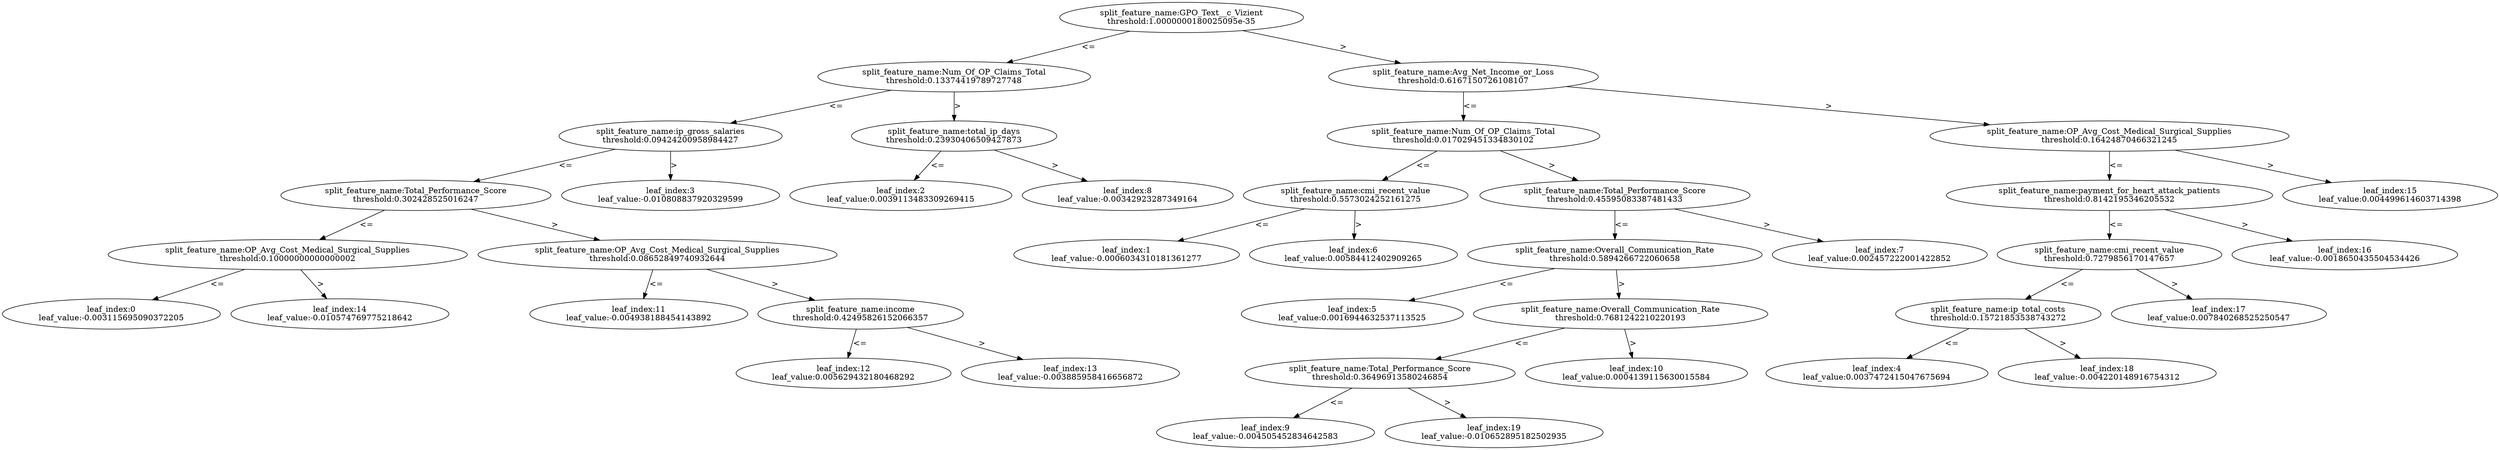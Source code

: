 digraph Tree84 {
	split0 [label="split_feature_name:GPO_Text__c_Vizient
threshold:1.0000000180025095e-35"]
	split1 [label="split_feature_name:Num_Of_OP_Claims_Total
threshold:0.13374419789727748"]
	split2 [label="split_feature_name:ip_gross_salaries
threshold:0.09424200958984427"]
	split10 [label="split_feature_name:Total_Performance_Score
threshold:0.302428525016247"]
	split13 [label="split_feature_name:OP_Avg_Cost_Medical_Surgical_Supplies
threshold:0.10000000000000002"]
	leaf0 [label="leaf_index:0
leaf_value:-0.003115695090372205"]
	split13 -> leaf0 [label="<="]
	leaf14 [label="leaf_index:14
leaf_value:-0.010574769775218642"]
	split13 -> leaf14 [label=">"]
	split10 -> split13 [label="<="]
	split11 [label="split_feature_name:OP_Avg_Cost_Medical_Surgical_Supplies
threshold:0.08652849740932644"]
	leaf11 [label="leaf_index:11
leaf_value:-0.004938188454143892"]
	split11 -> leaf11 [label="<="]
	split12 [label="split_feature_name:income
threshold:0.42495826152066357"]
	leaf12 [label="leaf_index:12
leaf_value:0.005629432180468292"]
	split12 -> leaf12 [label="<="]
	leaf13 [label="leaf_index:13
leaf_value:-0.003885958416656872"]
	split12 -> leaf13 [label=">"]
	split11 -> split12 [label=">"]
	split10 -> split11 [label=">"]
	split2 -> split10 [label="<="]
	leaf3 [label="leaf_index:3
leaf_value:-0.010808837920329599"]
	split2 -> leaf3 [label=">"]
	split1 -> split2 [label="<="]
	split7 [label="split_feature_name:total_ip_days
threshold:0.23930406509427873"]
	leaf2 [label="leaf_index:2
leaf_value:0.0039113483309269415"]
	split7 -> leaf2 [label="<="]
	leaf8 [label="leaf_index:8
leaf_value:-0.00342923287349164"]
	split7 -> leaf8 [label=">"]
	split1 -> split7 [label=">"]
	split0 -> split1 [label="<="]
	split3 [label="split_feature_name:Avg_Net_Income_or_Loss
threshold:0.6167150726108107"]
	split4 [label="split_feature_name:Num_Of_OP_Claims_Total
threshold:0.017029451334830102"]
	split5 [label="split_feature_name:cmi_recent_value
threshold:0.5573024252161275"]
	leaf1 [label="leaf_index:1
leaf_value:-0.0006034310181361277"]
	split5 -> leaf1 [label="<="]
	leaf6 [label="leaf_index:6
leaf_value:0.00584412402909265"]
	split5 -> leaf6 [label=">"]
	split4 -> split5 [label="<="]
	split6 [label="split_feature_name:Total_Performance_Score
threshold:0.45595083387481433"]
	split8 [label="split_feature_name:Overall_Communication_Rate
threshold:0.5894266722060658"]
	leaf5 [label="leaf_index:5
leaf_value:0.0016944632537113525"]
	split8 -> leaf5 [label="<="]
	split9 [label="split_feature_name:Overall_Communication_Rate
threshold:0.7681242210220193"]
	split18 [label="split_feature_name:Total_Performance_Score
threshold:0.36496913580246854"]
	leaf9 [label="leaf_index:9
leaf_value:-0.004505452834642583"]
	split18 -> leaf9 [label="<="]
	leaf19 [label="leaf_index:19
leaf_value:-0.010652895182502935"]
	split18 -> leaf19 [label=">"]
	split9 -> split18 [label="<="]
	leaf10 [label="leaf_index:10
leaf_value:0.0004139115630015584"]
	split9 -> leaf10 [label=">"]
	split8 -> split9 [label=">"]
	split6 -> split8 [label="<="]
	leaf7 [label="leaf_index:7
leaf_value:0.002457222001422852"]
	split6 -> leaf7 [label=">"]
	split4 -> split6 [label=">"]
	split3 -> split4 [label="<="]
	split14 [label="split_feature_name:OP_Avg_Cost_Medical_Surgical_Supplies
threshold:0.16424870466321245"]
	split15 [label="split_feature_name:payment_for_heart_attack_patients
threshold:0.8142195346205532"]
	split16 [label="split_feature_name:cmi_recent_value
threshold:0.7279856170147657"]
	split17 [label="split_feature_name:ip_total_costs
threshold:0.15721853538743272"]
	leaf4 [label="leaf_index:4
leaf_value:0.0037472415047675694"]
	split17 -> leaf4 [label="<="]
	leaf18 [label="leaf_index:18
leaf_value:-0.004220148916754312"]
	split17 -> leaf18 [label=">"]
	split16 -> split17 [label="<="]
	leaf17 [label="leaf_index:17
leaf_value:0.007840268525250547"]
	split16 -> leaf17 [label=">"]
	split15 -> split16 [label="<="]
	leaf16 [label="leaf_index:16
leaf_value:-0.0018650435504534426"]
	split15 -> leaf16 [label=">"]
	split14 -> split15 [label="<="]
	leaf15 [label="leaf_index:15
leaf_value:0.004499614603714398"]
	split14 -> leaf15 [label=">"]
	split3 -> split14 [label=">"]
	split0 -> split3 [label=">"]
}
